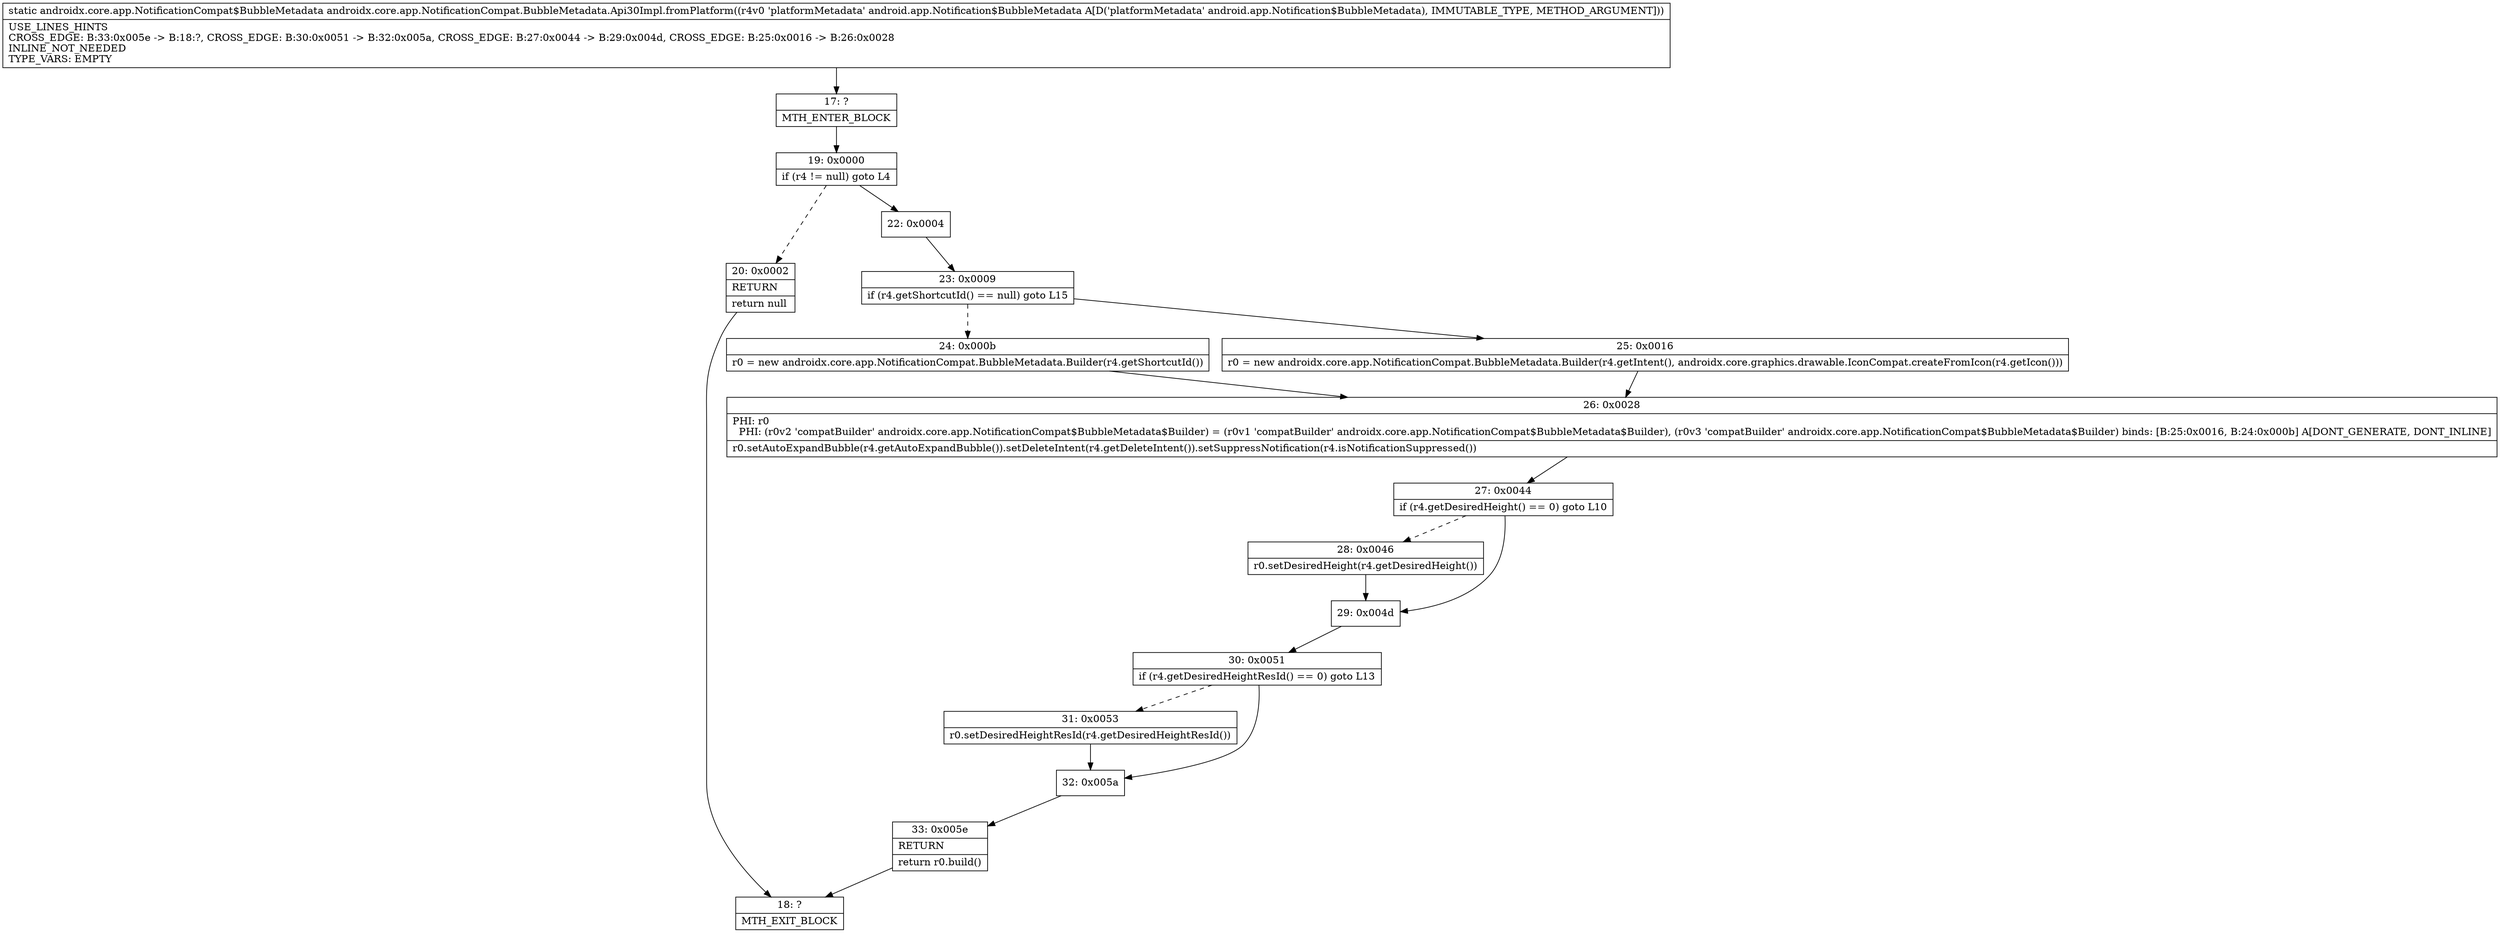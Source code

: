 digraph "CFG forandroidx.core.app.NotificationCompat.BubbleMetadata.Api30Impl.fromPlatform(Landroid\/app\/Notification$BubbleMetadata;)Landroidx\/core\/app\/NotificationCompat$BubbleMetadata;" {
Node_17 [shape=record,label="{17\:\ ?|MTH_ENTER_BLOCK\l}"];
Node_19 [shape=record,label="{19\:\ 0x0000|if (r4 != null) goto L4\l}"];
Node_20 [shape=record,label="{20\:\ 0x0002|RETURN\l|return null\l}"];
Node_18 [shape=record,label="{18\:\ ?|MTH_EXIT_BLOCK\l}"];
Node_22 [shape=record,label="{22\:\ 0x0004}"];
Node_23 [shape=record,label="{23\:\ 0x0009|if (r4.getShortcutId() == null) goto L15\l}"];
Node_24 [shape=record,label="{24\:\ 0x000b|r0 = new androidx.core.app.NotificationCompat.BubbleMetadata.Builder(r4.getShortcutId())\l}"];
Node_26 [shape=record,label="{26\:\ 0x0028|PHI: r0 \l  PHI: (r0v2 'compatBuilder' androidx.core.app.NotificationCompat$BubbleMetadata$Builder) = (r0v1 'compatBuilder' androidx.core.app.NotificationCompat$BubbleMetadata$Builder), (r0v3 'compatBuilder' androidx.core.app.NotificationCompat$BubbleMetadata$Builder) binds: [B:25:0x0016, B:24:0x000b] A[DONT_GENERATE, DONT_INLINE]\l|r0.setAutoExpandBubble(r4.getAutoExpandBubble()).setDeleteIntent(r4.getDeleteIntent()).setSuppressNotification(r4.isNotificationSuppressed())\l}"];
Node_27 [shape=record,label="{27\:\ 0x0044|if (r4.getDesiredHeight() == 0) goto L10\l}"];
Node_28 [shape=record,label="{28\:\ 0x0046|r0.setDesiredHeight(r4.getDesiredHeight())\l}"];
Node_29 [shape=record,label="{29\:\ 0x004d}"];
Node_30 [shape=record,label="{30\:\ 0x0051|if (r4.getDesiredHeightResId() == 0) goto L13\l}"];
Node_31 [shape=record,label="{31\:\ 0x0053|r0.setDesiredHeightResId(r4.getDesiredHeightResId())\l}"];
Node_32 [shape=record,label="{32\:\ 0x005a}"];
Node_33 [shape=record,label="{33\:\ 0x005e|RETURN\l|return r0.build()\l}"];
Node_25 [shape=record,label="{25\:\ 0x0016|r0 = new androidx.core.app.NotificationCompat.BubbleMetadata.Builder(r4.getIntent(), androidx.core.graphics.drawable.IconCompat.createFromIcon(r4.getIcon()))\l}"];
MethodNode[shape=record,label="{static androidx.core.app.NotificationCompat$BubbleMetadata androidx.core.app.NotificationCompat.BubbleMetadata.Api30Impl.fromPlatform((r4v0 'platformMetadata' android.app.Notification$BubbleMetadata A[D('platformMetadata' android.app.Notification$BubbleMetadata), IMMUTABLE_TYPE, METHOD_ARGUMENT]))  | USE_LINES_HINTS\lCROSS_EDGE: B:33:0x005e \-\> B:18:?, CROSS_EDGE: B:30:0x0051 \-\> B:32:0x005a, CROSS_EDGE: B:27:0x0044 \-\> B:29:0x004d, CROSS_EDGE: B:25:0x0016 \-\> B:26:0x0028\lINLINE_NOT_NEEDED\lTYPE_VARS: EMPTY\l}"];
MethodNode -> Node_17;Node_17 -> Node_19;
Node_19 -> Node_20[style=dashed];
Node_19 -> Node_22;
Node_20 -> Node_18;
Node_22 -> Node_23;
Node_23 -> Node_24[style=dashed];
Node_23 -> Node_25;
Node_24 -> Node_26;
Node_26 -> Node_27;
Node_27 -> Node_28[style=dashed];
Node_27 -> Node_29;
Node_28 -> Node_29;
Node_29 -> Node_30;
Node_30 -> Node_31[style=dashed];
Node_30 -> Node_32;
Node_31 -> Node_32;
Node_32 -> Node_33;
Node_33 -> Node_18;
Node_25 -> Node_26;
}

